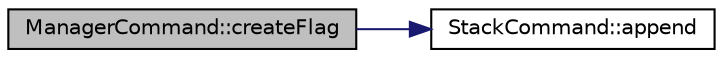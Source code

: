 digraph "ManagerCommand::createFlag"
{
 // LATEX_PDF_SIZE
  edge [fontname="Helvetica",fontsize="10",labelfontname="Helvetica",labelfontsize="10"];
  node [fontname="Helvetica",fontsize="10",shape=record];
  rankdir="LR";
  Node1 [label="ManagerCommand::createFlag",height=0.2,width=0.4,color="black", fillcolor="grey75", style="filled", fontcolor="black",tooltip="Metodo responsable de la creacion de los comandos correspondientes a las Banderas."];
  Node1 -> Node2 [color="midnightblue",fontsize="10",style="solid"];
  Node2 [label="StackCommand::append",height=0.2,width=0.4,color="black", fillcolor="white", style="filled",URL="$class_stack_command.html#aed754e72b95d59f33c2688320a306c32",tooltip="Metod para añadir un nuevo Comando."];
}
